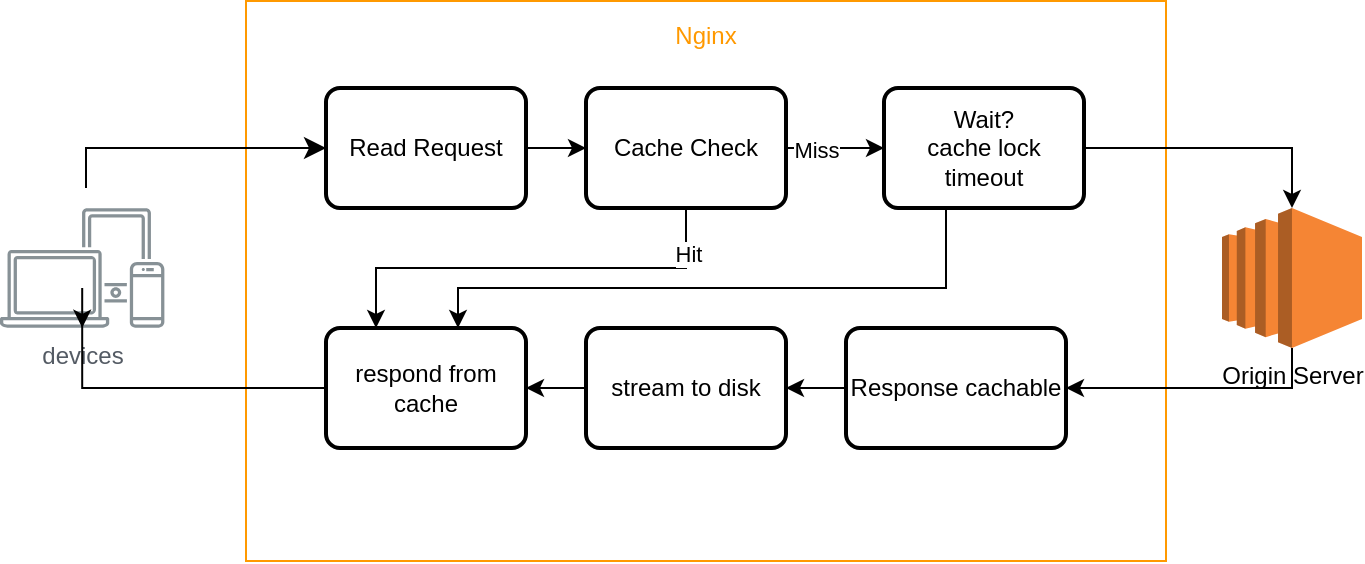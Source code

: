 <mxfile version="22.1.21" type="device">
  <diagram name="Page-1" id="Fw8NfbHgm1xMdtgPzNOa">
    <mxGraphModel dx="954" dy="727" grid="1" gridSize="10" guides="1" tooltips="1" connect="1" arrows="1" fold="1" page="1" pageScale="1" pageWidth="900" pageHeight="1600" math="0" shadow="0">
      <root>
        <mxCell id="0" />
        <mxCell id="1" parent="0" />
        <mxCell id="6oQ2LLlVHaS02DkyiK-s-1" value="devices" style="sketch=0;outlineConnect=0;gradientColor=none;fontColor=#545B64;strokeColor=none;fillColor=#879196;dashed=0;verticalLabelPosition=bottom;verticalAlign=top;align=center;html=1;fontSize=12;fontStyle=0;aspect=fixed;shape=mxgraph.aws4.illustration_devices;pointerEvents=1" vertex="1" parent="1">
          <mxGeometry x="57" y="300" width="82.19" height="60" as="geometry" />
        </mxCell>
        <mxCell id="6oQ2LLlVHaS02DkyiK-s-2" value="Nginx" style="outlineConnect=0;gradientColor=none;html=1;whiteSpace=wrap;fontSize=12;fontStyle=0;strokeColor=#FF9900;fillColor=none;verticalAlign=top;align=center;fontColor=#FF9900;dashed=0;spacingTop=3;" vertex="1" parent="1">
          <mxGeometry x="180" y="196.5" width="460" height="280" as="geometry" />
        </mxCell>
        <mxCell id="6oQ2LLlVHaS02DkyiK-s-3" value="Read Request" style="rounded=1;whiteSpace=wrap;html=1;absoluteArcSize=1;arcSize=14;strokeWidth=2;" vertex="1" parent="1">
          <mxGeometry x="220" y="240" width="100" height="60" as="geometry" />
        </mxCell>
        <mxCell id="6oQ2LLlVHaS02DkyiK-s-12" style="edgeStyle=orthogonalEdgeStyle;rounded=0;orthogonalLoop=1;jettySize=auto;html=1;exitX=1;exitY=0.5;exitDx=0;exitDy=0;entryX=0;entryY=0.5;entryDx=0;entryDy=0;" edge="1" parent="1" source="6oQ2LLlVHaS02DkyiK-s-4" target="6oQ2LLlVHaS02DkyiK-s-5">
          <mxGeometry relative="1" as="geometry" />
        </mxCell>
        <mxCell id="6oQ2LLlVHaS02DkyiK-s-20" value="Miss" style="edgeLabel;html=1;align=center;verticalAlign=middle;resizable=0;points=[];" vertex="1" connectable="0" parent="6oQ2LLlVHaS02DkyiK-s-12">
          <mxGeometry x="-0.4" y="-1" relative="1" as="geometry">
            <mxPoint as="offset" />
          </mxGeometry>
        </mxCell>
        <mxCell id="6oQ2LLlVHaS02DkyiK-s-18" style="edgeStyle=orthogonalEdgeStyle;rounded=0;orthogonalLoop=1;jettySize=auto;html=1;exitX=0.5;exitY=1;exitDx=0;exitDy=0;entryX=0.25;entryY=0;entryDx=0;entryDy=0;" edge="1" parent="1" source="6oQ2LLlVHaS02DkyiK-s-4" target="6oQ2LLlVHaS02DkyiK-s-8">
          <mxGeometry relative="1" as="geometry" />
        </mxCell>
        <mxCell id="6oQ2LLlVHaS02DkyiK-s-21" value="Hit" style="edgeLabel;html=1;align=center;verticalAlign=middle;resizable=0;points=[];" vertex="1" connectable="0" parent="6oQ2LLlVHaS02DkyiK-s-18">
          <mxGeometry x="-0.786" y="1" relative="1" as="geometry">
            <mxPoint as="offset" />
          </mxGeometry>
        </mxCell>
        <mxCell id="6oQ2LLlVHaS02DkyiK-s-4" value="Cache Check" style="rounded=1;whiteSpace=wrap;html=1;absoluteArcSize=1;arcSize=14;strokeWidth=2;" vertex="1" parent="1">
          <mxGeometry x="350" y="240" width="100" height="60" as="geometry" />
        </mxCell>
        <mxCell id="6oQ2LLlVHaS02DkyiK-s-5" value="Wait?&lt;br&gt;cache lock timeout" style="rounded=1;whiteSpace=wrap;html=1;absoluteArcSize=1;arcSize=14;strokeWidth=2;" vertex="1" parent="1">
          <mxGeometry x="499" y="240" width="100" height="60" as="geometry" />
        </mxCell>
        <mxCell id="6oQ2LLlVHaS02DkyiK-s-15" style="edgeStyle=orthogonalEdgeStyle;rounded=0;orthogonalLoop=1;jettySize=auto;html=1;exitX=0;exitY=0.5;exitDx=0;exitDy=0;entryX=1;entryY=0.5;entryDx=0;entryDy=0;" edge="1" parent="1" source="6oQ2LLlVHaS02DkyiK-s-6" target="6oQ2LLlVHaS02DkyiK-s-7">
          <mxGeometry relative="1" as="geometry" />
        </mxCell>
        <mxCell id="6oQ2LLlVHaS02DkyiK-s-6" value="Response cachable" style="rounded=1;whiteSpace=wrap;html=1;absoluteArcSize=1;arcSize=14;strokeWidth=2;" vertex="1" parent="1">
          <mxGeometry x="480" y="360" width="110" height="60" as="geometry" />
        </mxCell>
        <mxCell id="6oQ2LLlVHaS02DkyiK-s-16" style="edgeStyle=orthogonalEdgeStyle;rounded=0;orthogonalLoop=1;jettySize=auto;html=1;exitX=0;exitY=0.5;exitDx=0;exitDy=0;entryX=1;entryY=0.5;entryDx=0;entryDy=0;" edge="1" parent="1" source="6oQ2LLlVHaS02DkyiK-s-7" target="6oQ2LLlVHaS02DkyiK-s-8">
          <mxGeometry relative="1" as="geometry" />
        </mxCell>
        <mxCell id="6oQ2LLlVHaS02DkyiK-s-7" value="stream to disk" style="rounded=1;whiteSpace=wrap;html=1;absoluteArcSize=1;arcSize=14;strokeWidth=2;" vertex="1" parent="1">
          <mxGeometry x="350" y="360" width="100" height="60" as="geometry" />
        </mxCell>
        <mxCell id="6oQ2LLlVHaS02DkyiK-s-17" style="edgeStyle=orthogonalEdgeStyle;rounded=0;orthogonalLoop=1;jettySize=auto;html=1;exitX=0;exitY=0.5;exitDx=0;exitDy=0;" edge="1" parent="1" source="6oQ2LLlVHaS02DkyiK-s-8" target="6oQ2LLlVHaS02DkyiK-s-1">
          <mxGeometry relative="1" as="geometry" />
        </mxCell>
        <mxCell id="6oQ2LLlVHaS02DkyiK-s-8" value="respond from cache" style="rounded=1;whiteSpace=wrap;html=1;absoluteArcSize=1;arcSize=14;strokeWidth=2;" vertex="1" parent="1">
          <mxGeometry x="220" y="360" width="100" height="60" as="geometry" />
        </mxCell>
        <mxCell id="6oQ2LLlVHaS02DkyiK-s-14" style="edgeStyle=orthogonalEdgeStyle;rounded=0;orthogonalLoop=1;jettySize=auto;html=1;exitX=0.5;exitY=1;exitDx=0;exitDy=0;exitPerimeter=0;" edge="1" parent="1" source="6oQ2LLlVHaS02DkyiK-s-9" target="6oQ2LLlVHaS02DkyiK-s-6">
          <mxGeometry relative="1" as="geometry" />
        </mxCell>
        <mxCell id="6oQ2LLlVHaS02DkyiK-s-9" value="Origin Server" style="outlineConnect=0;dashed=0;verticalLabelPosition=bottom;verticalAlign=top;align=center;html=1;shape=mxgraph.aws3.ec2;fillColor=#F58534;gradientColor=none;" vertex="1" parent="1">
          <mxGeometry x="668" y="300" width="70" height="70" as="geometry" />
        </mxCell>
        <mxCell id="6oQ2LLlVHaS02DkyiK-s-10" value="" style="edgeStyle=segmentEdgeStyle;endArrow=classic;html=1;curved=0;rounded=0;endSize=8;startSize=8;entryX=0;entryY=0.5;entryDx=0;entryDy=0;" edge="1" parent="1" target="6oQ2LLlVHaS02DkyiK-s-3">
          <mxGeometry width="50" height="50" relative="1" as="geometry">
            <mxPoint x="100" y="290" as="sourcePoint" />
            <mxPoint x="90" y="180" as="targetPoint" />
            <Array as="points">
              <mxPoint x="100" y="270" />
            </Array>
          </mxGeometry>
        </mxCell>
        <mxCell id="6oQ2LLlVHaS02DkyiK-s-11" value="" style="endArrow=classic;html=1;rounded=0;entryX=0;entryY=0.5;entryDx=0;entryDy=0;" edge="1" parent="1" target="6oQ2LLlVHaS02DkyiK-s-4">
          <mxGeometry width="50" height="50" relative="1" as="geometry">
            <mxPoint x="320" y="270" as="sourcePoint" />
            <mxPoint x="390" y="70" as="targetPoint" />
          </mxGeometry>
        </mxCell>
        <mxCell id="6oQ2LLlVHaS02DkyiK-s-13" style="edgeStyle=orthogonalEdgeStyle;rounded=0;orthogonalLoop=1;jettySize=auto;html=1;exitX=1;exitY=0.5;exitDx=0;exitDy=0;entryX=0.5;entryY=0;entryDx=0;entryDy=0;entryPerimeter=0;" edge="1" parent="1" source="6oQ2LLlVHaS02DkyiK-s-5" target="6oQ2LLlVHaS02DkyiK-s-9">
          <mxGeometry relative="1" as="geometry" />
        </mxCell>
        <mxCell id="6oQ2LLlVHaS02DkyiK-s-19" style="edgeStyle=orthogonalEdgeStyle;rounded=0;orthogonalLoop=1;jettySize=auto;html=1;exitX=0.5;exitY=1;exitDx=0;exitDy=0;entryX=0.66;entryY=0;entryDx=0;entryDy=0;entryPerimeter=0;" edge="1" parent="1" source="6oQ2LLlVHaS02DkyiK-s-5" target="6oQ2LLlVHaS02DkyiK-s-8">
          <mxGeometry relative="1" as="geometry">
            <Array as="points">
              <mxPoint x="530" y="340" />
              <mxPoint x="286" y="340" />
            </Array>
          </mxGeometry>
        </mxCell>
      </root>
    </mxGraphModel>
  </diagram>
</mxfile>
